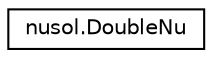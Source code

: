 digraph "Graphical Class Hierarchy"
{
 // INTERACTIVE_SVG=YES
 // LATEX_PDF_SIZE
  edge [fontname="Helvetica",fontsize="10",labelfontname="Helvetica",labelfontsize="10"];
  node [fontname="Helvetica",fontsize="10",shape=record];
  rankdir="LR";
  Node0 [label="nusol.DoubleNu",height=0.2,width=0.4,color="black", fillcolor="white", style="filled",URL="$classnusol_1_1_double_nu.html",tooltip=" "];
}

